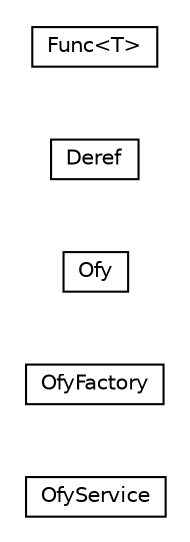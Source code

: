 #!/usr/local/bin/dot
#
# Class diagram 
# Generated by UMLGraph version R5_6-24-gf6e263 (http://www.umlgraph.org/)
#

digraph G {
	edge [fontname="Helvetica",fontsize=10,labelfontname="Helvetica",labelfontsize=10];
	node [fontname="Helvetica",fontsize=10,shape=plaintext];
	nodesep=0.25;
	ranksep=0.5;
	rankdir=LR;
	// com.gwtplatform.carstore.server.dao.objectify.OfyService
	c51307 [label=<<table title="com.gwtplatform.carstore.server.dao.objectify.OfyService" border="0" cellborder="1" cellspacing="0" cellpadding="2" port="p" href="./OfyService.html">
		<tr><td><table border="0" cellspacing="0" cellpadding="1">
<tr><td align="center" balign="center"> OfyService </td></tr>
		</table></td></tr>
		</table>>, URL="./OfyService.html", fontname="Helvetica", fontcolor="black", fontsize=10.0];
	// com.gwtplatform.carstore.server.dao.objectify.OfyFactory
	c51308 [label=<<table title="com.gwtplatform.carstore.server.dao.objectify.OfyFactory" border="0" cellborder="1" cellspacing="0" cellpadding="2" port="p" href="./OfyFactory.html">
		<tr><td><table border="0" cellspacing="0" cellpadding="1">
<tr><td align="center" balign="center"> OfyFactory </td></tr>
		</table></td></tr>
		</table>>, URL="./OfyFactory.html", fontname="Helvetica", fontcolor="black", fontsize=10.0];
	// com.gwtplatform.carstore.server.dao.objectify.Ofy
	c51309 [label=<<table title="com.gwtplatform.carstore.server.dao.objectify.Ofy" border="0" cellborder="1" cellspacing="0" cellpadding="2" port="p" href="./Ofy.html">
		<tr><td><table border="0" cellspacing="0" cellpadding="1">
<tr><td align="center" balign="center"> Ofy </td></tr>
		</table></td></tr>
		</table>>, URL="./Ofy.html", fontname="Helvetica", fontcolor="black", fontsize=10.0];
	// com.gwtplatform.carstore.server.dao.objectify.Deref
	c51310 [label=<<table title="com.gwtplatform.carstore.server.dao.objectify.Deref" border="0" cellborder="1" cellspacing="0" cellpadding="2" port="p" href="./Deref.html">
		<tr><td><table border="0" cellspacing="0" cellpadding="1">
<tr><td align="center" balign="center"> Deref </td></tr>
		</table></td></tr>
		</table>>, URL="./Deref.html", fontname="Helvetica", fontcolor="black", fontsize=10.0];
	// com.gwtplatform.carstore.server.dao.objectify.Deref.Func<T>
	c51311 [label=<<table title="com.gwtplatform.carstore.server.dao.objectify.Deref.Func" border="0" cellborder="1" cellspacing="0" cellpadding="2" port="p" href="./Deref.Func.html">
		<tr><td><table border="0" cellspacing="0" cellpadding="1">
<tr><td align="center" balign="center"> Func&lt;T&gt; </td></tr>
		</table></td></tr>
		</table>>, URL="./Deref.Func.html", fontname="Helvetica", fontcolor="black", fontsize=10.0];
}

